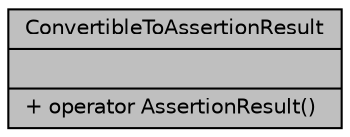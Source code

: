 digraph "ConvertibleToAssertionResult"
{
  edge [fontname="Helvetica",fontsize="10",labelfontname="Helvetica",labelfontsize="10"];
  node [fontname="Helvetica",fontsize="10",shape=record];
  Node1 [label="{ConvertibleToAssertionResult\n||+ operator AssertionResult()\l}",height=0.2,width=0.4,color="black", fillcolor="grey75", style="filled", fontcolor="black"];
}
